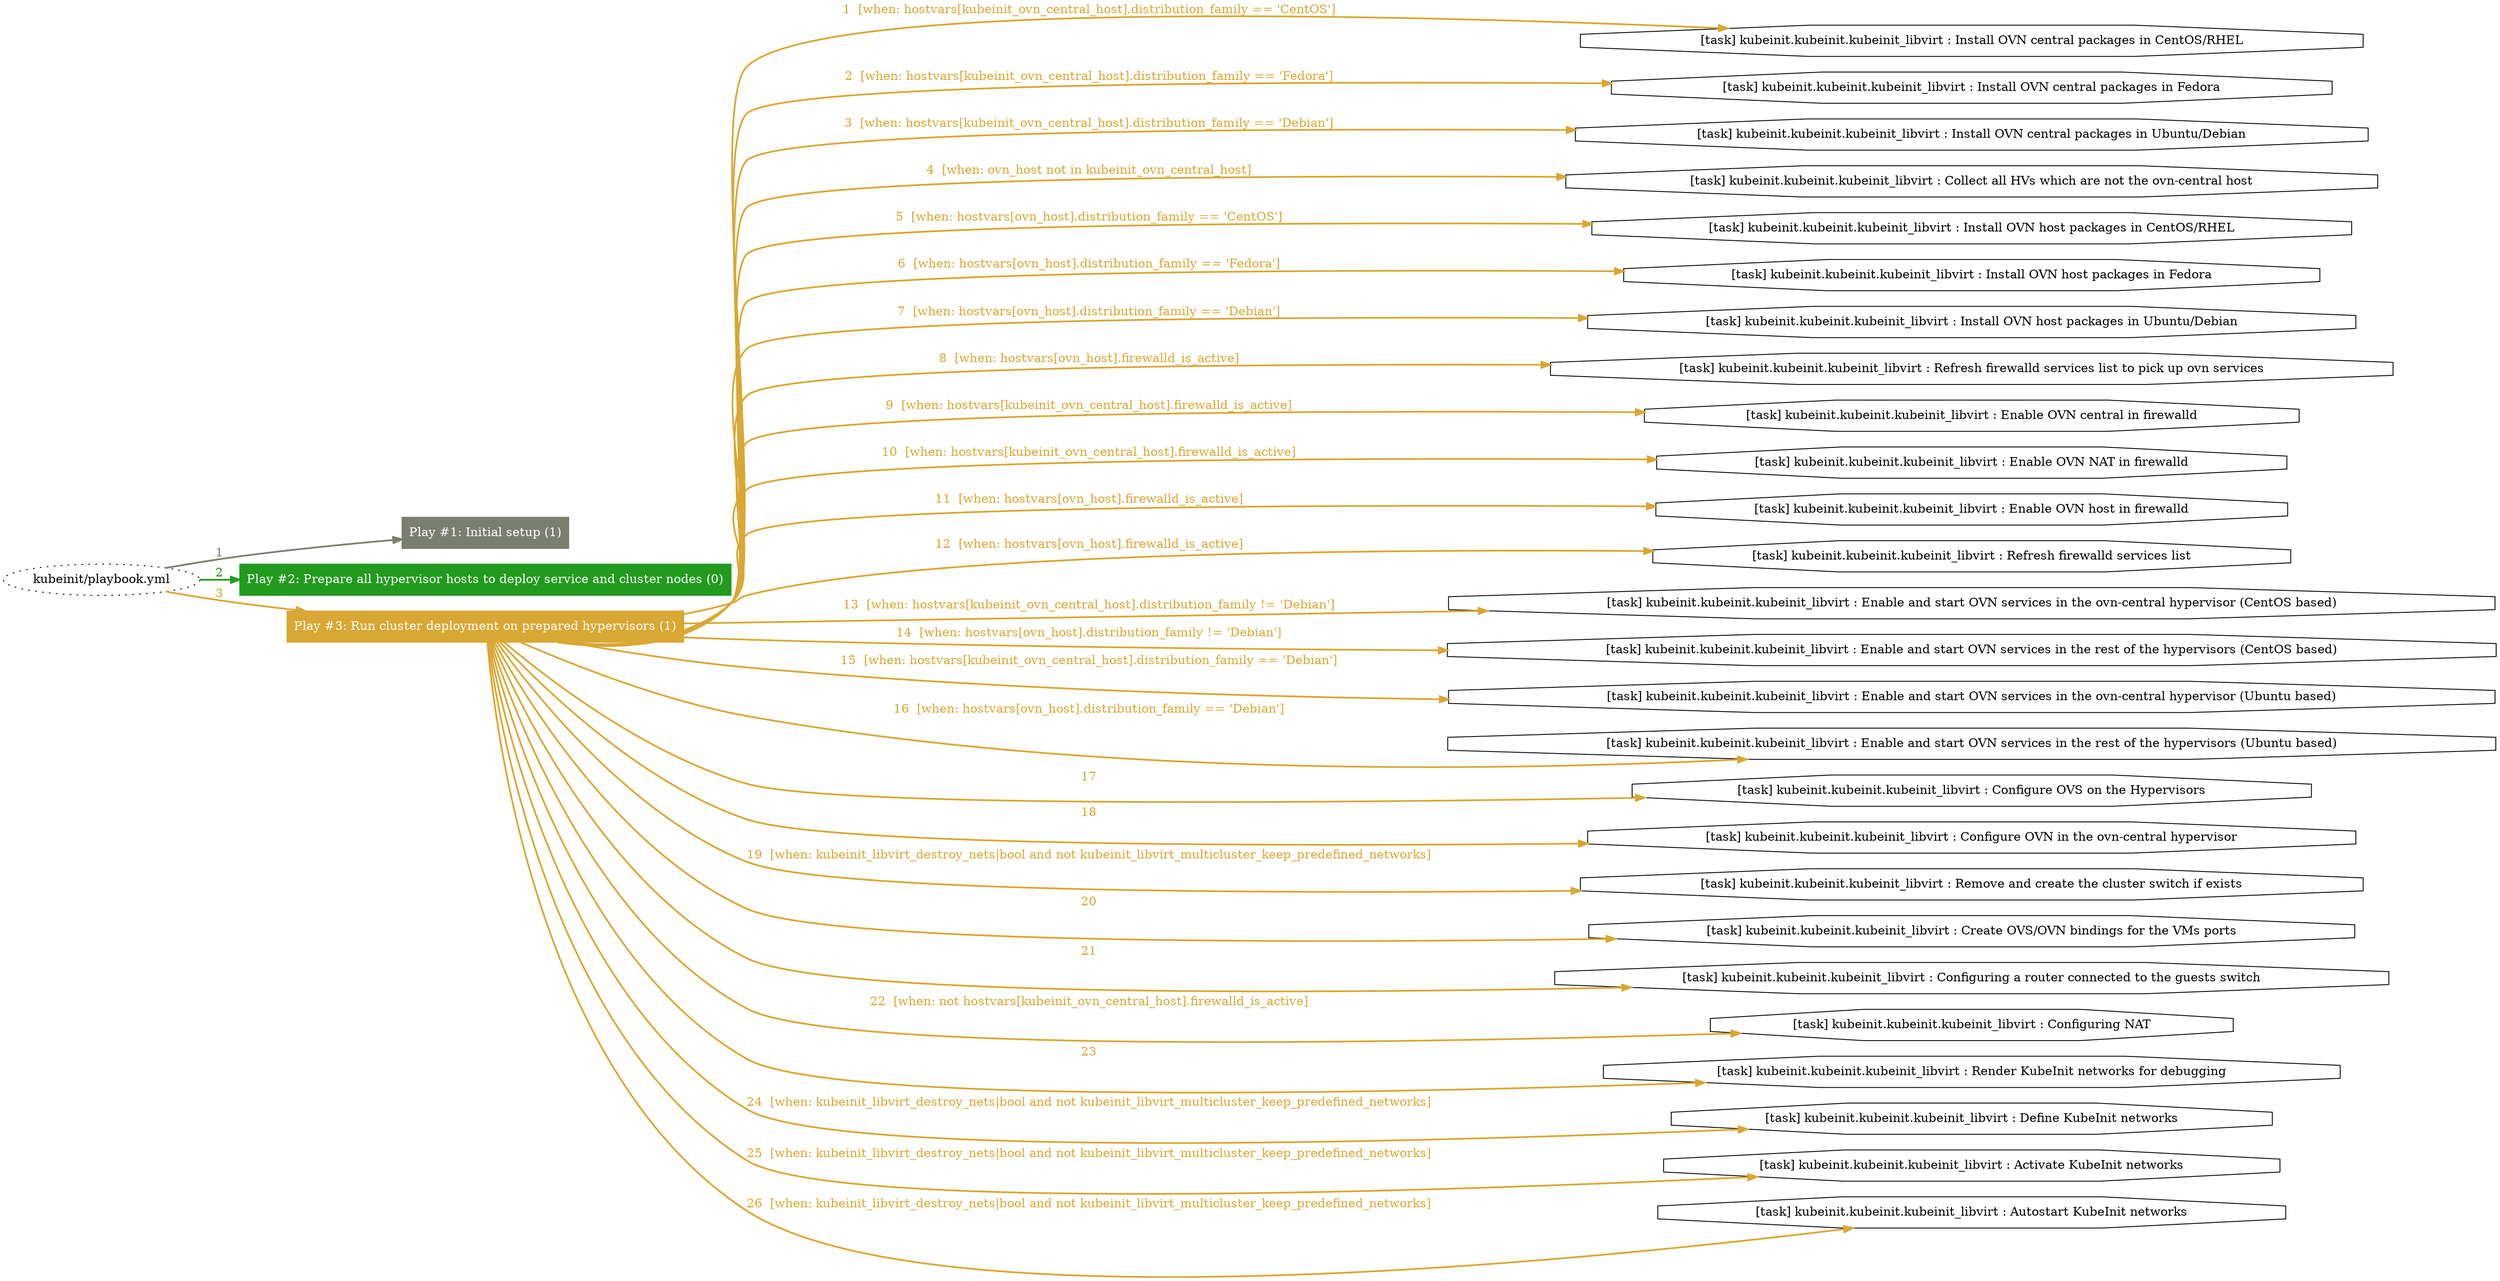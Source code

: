 digraph "kubeinit/playbook.yml "{
	graph [concentrate=true ordering=in rankdir=LR ratio=fill]
	edge [esep=5 sep=10]
	"kubeinit/playbook.yml" [id=root_node style=dotted]
	subgraph "Play #1: Initial setup (1) "{
		"Play #1: Initial setup (1)" [color="#7b7f6f" fontcolor="#ffffff" id="play_c4783ca4-9841-4e93-a202-59d7cedc161f" shape=box style=filled tooltip=localhost]
		"kubeinit/playbook.yml" -> "Play #1: Initial setup (1)" [label=1 color="#7b7f6f" fontcolor="#7b7f6f" id="edge_cf57d30b-88b3-4be5-9bbb-a1294e83d192" style=bold]
	}
	subgraph "Play #2: Prepare all hypervisor hosts to deploy service and cluster nodes (0) "{
		"Play #2: Prepare all hypervisor hosts to deploy service and cluster nodes (0)" [color="#229a1e" fontcolor="#ffffff" id="play_c9b63c2a-ee4d-47ea-a081-e5c5a47d9df5" shape=box style=filled tooltip=""]
		"kubeinit/playbook.yml" -> "Play #2: Prepare all hypervisor hosts to deploy service and cluster nodes (0)" [label=2 color="#229a1e" fontcolor="#229a1e" id="edge_f053d26a-d30f-49b0-a1ee-11b00e267921" style=bold]
	}
	subgraph "Play #3: Run cluster deployment on prepared hypervisors (1) "{
		"Play #3: Run cluster deployment on prepared hypervisors (1)" [color="#d9a733" fontcolor="#ffffff" id="play_b1385fc5-fd0e-4c77-b74a-1adbbb936b3f" shape=box style=filled tooltip=localhost]
		"kubeinit/playbook.yml" -> "Play #3: Run cluster deployment on prepared hypervisors (1)" [label=3 color="#d9a733" fontcolor="#d9a733" id="edge_77fa9e6d-21aa-43e7-8074-32616247b209" style=bold]
		"task_91840b72-41f8-4ec8-a987-ede30db65918" [label="[task] kubeinit.kubeinit.kubeinit_libvirt : Install OVN central packages in CentOS/RHEL" id="task_91840b72-41f8-4ec8-a987-ede30db65918" shape=octagon tooltip="[task] kubeinit.kubeinit.kubeinit_libvirt : Install OVN central packages in CentOS/RHEL"]
		"Play #3: Run cluster deployment on prepared hypervisors (1)" -> "task_91840b72-41f8-4ec8-a987-ede30db65918" [label="1  [when: hostvars[kubeinit_ovn_central_host].distribution_family == 'CentOS']" color="#d9a733" fontcolor="#d9a733" id="edge_b52352a1-0b54-44ce-b6af-7ab665279a45" style=bold]
		"task_48b00c88-afc5-443e-bc63-fe60c5ff8035" [label="[task] kubeinit.kubeinit.kubeinit_libvirt : Install OVN central packages in Fedora" id="task_48b00c88-afc5-443e-bc63-fe60c5ff8035" shape=octagon tooltip="[task] kubeinit.kubeinit.kubeinit_libvirt : Install OVN central packages in Fedora"]
		"Play #3: Run cluster deployment on prepared hypervisors (1)" -> "task_48b00c88-afc5-443e-bc63-fe60c5ff8035" [label="2  [when: hostvars[kubeinit_ovn_central_host].distribution_family == 'Fedora']" color="#d9a733" fontcolor="#d9a733" id="edge_7e0513fd-1b9a-4369-ab55-f29202c4ecc2" style=bold]
		"task_eef2b609-27b8-4ab6-9785-64a6c351c64d" [label="[task] kubeinit.kubeinit.kubeinit_libvirt : Install OVN central packages in Ubuntu/Debian" id="task_eef2b609-27b8-4ab6-9785-64a6c351c64d" shape=octagon tooltip="[task] kubeinit.kubeinit.kubeinit_libvirt : Install OVN central packages in Ubuntu/Debian"]
		"Play #3: Run cluster deployment on prepared hypervisors (1)" -> "task_eef2b609-27b8-4ab6-9785-64a6c351c64d" [label="3  [when: hostvars[kubeinit_ovn_central_host].distribution_family == 'Debian']" color="#d9a733" fontcolor="#d9a733" id="edge_97ffc060-1ab4-43dc-a691-02711b4d30e5" style=bold]
		"task_6fa327c3-09f2-4f59-b848-e2dd830f200b" [label="[task] kubeinit.kubeinit.kubeinit_libvirt : Collect all HVs which are not the ovn-central host" id="task_6fa327c3-09f2-4f59-b848-e2dd830f200b" shape=octagon tooltip="[task] kubeinit.kubeinit.kubeinit_libvirt : Collect all HVs which are not the ovn-central host"]
		"Play #3: Run cluster deployment on prepared hypervisors (1)" -> "task_6fa327c3-09f2-4f59-b848-e2dd830f200b" [label="4  [when: ovn_host not in kubeinit_ovn_central_host]" color="#d9a733" fontcolor="#d9a733" id="edge_2f9f547e-cdcf-4e6c-b077-9ff57e95106d" style=bold]
		"task_1f93fe03-8c3b-4d89-a9d3-12bcf0d8e14d" [label="[task] kubeinit.kubeinit.kubeinit_libvirt : Install OVN host packages in CentOS/RHEL" id="task_1f93fe03-8c3b-4d89-a9d3-12bcf0d8e14d" shape=octagon tooltip="[task] kubeinit.kubeinit.kubeinit_libvirt : Install OVN host packages in CentOS/RHEL"]
		"Play #3: Run cluster deployment on prepared hypervisors (1)" -> "task_1f93fe03-8c3b-4d89-a9d3-12bcf0d8e14d" [label="5  [when: hostvars[ovn_host].distribution_family == 'CentOS']" color="#d9a733" fontcolor="#d9a733" id="edge_411a3e62-a691-4275-80f0-ee36c4ed5bad" style=bold]
		"task_f0ca0ad4-771f-4d0b-aefa-7a4c457c93a9" [label="[task] kubeinit.kubeinit.kubeinit_libvirt : Install OVN host packages in Fedora" id="task_f0ca0ad4-771f-4d0b-aefa-7a4c457c93a9" shape=octagon tooltip="[task] kubeinit.kubeinit.kubeinit_libvirt : Install OVN host packages in Fedora"]
		"Play #3: Run cluster deployment on prepared hypervisors (1)" -> "task_f0ca0ad4-771f-4d0b-aefa-7a4c457c93a9" [label="6  [when: hostvars[ovn_host].distribution_family == 'Fedora']" color="#d9a733" fontcolor="#d9a733" id="edge_32f1a839-302d-4e18-9178-8aadbdcd57c4" style=bold]
		"task_6f3915e7-35e6-4fef-936c-183d2d081cc4" [label="[task] kubeinit.kubeinit.kubeinit_libvirt : Install OVN host packages in Ubuntu/Debian" id="task_6f3915e7-35e6-4fef-936c-183d2d081cc4" shape=octagon tooltip="[task] kubeinit.kubeinit.kubeinit_libvirt : Install OVN host packages in Ubuntu/Debian"]
		"Play #3: Run cluster deployment on prepared hypervisors (1)" -> "task_6f3915e7-35e6-4fef-936c-183d2d081cc4" [label="7  [when: hostvars[ovn_host].distribution_family == 'Debian']" color="#d9a733" fontcolor="#d9a733" id="edge_7f81e2fe-246c-4adc-94f7-71b2fd2f4be6" style=bold]
		"task_bef41fd2-6976-4b4c-b06d-44ffb27527bb" [label="[task] kubeinit.kubeinit.kubeinit_libvirt : Refresh firewalld services list to pick up ovn services" id="task_bef41fd2-6976-4b4c-b06d-44ffb27527bb" shape=octagon tooltip="[task] kubeinit.kubeinit.kubeinit_libvirt : Refresh firewalld services list to pick up ovn services"]
		"Play #3: Run cluster deployment on prepared hypervisors (1)" -> "task_bef41fd2-6976-4b4c-b06d-44ffb27527bb" [label="8  [when: hostvars[ovn_host].firewalld_is_active]" color="#d9a733" fontcolor="#d9a733" id="edge_5f165701-4ab1-45fd-868f-0d721d129a0a" style=bold]
		"task_63087e6f-d3fe-4a4b-902b-9caea3a63fcd" [label="[task] kubeinit.kubeinit.kubeinit_libvirt : Enable OVN central in firewalld" id="task_63087e6f-d3fe-4a4b-902b-9caea3a63fcd" shape=octagon tooltip="[task] kubeinit.kubeinit.kubeinit_libvirt : Enable OVN central in firewalld"]
		"Play #3: Run cluster deployment on prepared hypervisors (1)" -> "task_63087e6f-d3fe-4a4b-902b-9caea3a63fcd" [label="9  [when: hostvars[kubeinit_ovn_central_host].firewalld_is_active]" color="#d9a733" fontcolor="#d9a733" id="edge_a7d60c3d-eac0-4547-9554-5354a694e184" style=bold]
		"task_429ccd5c-d2f4-4cc4-bf31-e42f2aa16e7a" [label="[task] kubeinit.kubeinit.kubeinit_libvirt : Enable OVN NAT in firewalld" id="task_429ccd5c-d2f4-4cc4-bf31-e42f2aa16e7a" shape=octagon tooltip="[task] kubeinit.kubeinit.kubeinit_libvirt : Enable OVN NAT in firewalld"]
		"Play #3: Run cluster deployment on prepared hypervisors (1)" -> "task_429ccd5c-d2f4-4cc4-bf31-e42f2aa16e7a" [label="10  [when: hostvars[kubeinit_ovn_central_host].firewalld_is_active]" color="#d9a733" fontcolor="#d9a733" id="edge_f7a3f873-ec67-4619-ade6-1f259726da51" style=bold]
		"task_20b5c29b-4431-46a3-a23f-2003bdf10720" [label="[task] kubeinit.kubeinit.kubeinit_libvirt : Enable OVN host in firewalld" id="task_20b5c29b-4431-46a3-a23f-2003bdf10720" shape=octagon tooltip="[task] kubeinit.kubeinit.kubeinit_libvirt : Enable OVN host in firewalld"]
		"Play #3: Run cluster deployment on prepared hypervisors (1)" -> "task_20b5c29b-4431-46a3-a23f-2003bdf10720" [label="11  [when: hostvars[ovn_host].firewalld_is_active]" color="#d9a733" fontcolor="#d9a733" id="edge_89ff983f-6104-4621-bbb9-e983482214cc" style=bold]
		"task_b7310510-1a9c-4b36-863e-dc7da3f5d99c" [label="[task] kubeinit.kubeinit.kubeinit_libvirt : Refresh firewalld services list" id="task_b7310510-1a9c-4b36-863e-dc7da3f5d99c" shape=octagon tooltip="[task] kubeinit.kubeinit.kubeinit_libvirt : Refresh firewalld services list"]
		"Play #3: Run cluster deployment on prepared hypervisors (1)" -> "task_b7310510-1a9c-4b36-863e-dc7da3f5d99c" [label="12  [when: hostvars[ovn_host].firewalld_is_active]" color="#d9a733" fontcolor="#d9a733" id="edge_877586ed-090a-4180-8091-fff795755712" style=bold]
		"task_702db185-d08a-42ab-a3b9-340b4e16c1d0" [label="[task] kubeinit.kubeinit.kubeinit_libvirt : Enable and start OVN services in the ovn-central hypervisor (CentOS based)" id="task_702db185-d08a-42ab-a3b9-340b4e16c1d0" shape=octagon tooltip="[task] kubeinit.kubeinit.kubeinit_libvirt : Enable and start OVN services in the ovn-central hypervisor (CentOS based)"]
		"Play #3: Run cluster deployment on prepared hypervisors (1)" -> "task_702db185-d08a-42ab-a3b9-340b4e16c1d0" [label="13  [when: hostvars[kubeinit_ovn_central_host].distribution_family != 'Debian']" color="#d9a733" fontcolor="#d9a733" id="edge_3e01392b-4524-43be-bebd-2b34fec7a7e1" style=bold]
		"task_a4256681-f0ca-452a-9bf6-99eace79850e" [label="[task] kubeinit.kubeinit.kubeinit_libvirt : Enable and start OVN services in the rest of the hypervisors (CentOS based)" id="task_a4256681-f0ca-452a-9bf6-99eace79850e" shape=octagon tooltip="[task] kubeinit.kubeinit.kubeinit_libvirt : Enable and start OVN services in the rest of the hypervisors (CentOS based)"]
		"Play #3: Run cluster deployment on prepared hypervisors (1)" -> "task_a4256681-f0ca-452a-9bf6-99eace79850e" [label="14  [when: hostvars[ovn_host].distribution_family != 'Debian']" color="#d9a733" fontcolor="#d9a733" id="edge_c88c67d7-884e-46be-82df-12e913a1090d" style=bold]
		"task_2620e76f-d653-4510-a813-d89fe4ffa51d" [label="[task] kubeinit.kubeinit.kubeinit_libvirt : Enable and start OVN services in the ovn-central hypervisor (Ubuntu based)" id="task_2620e76f-d653-4510-a813-d89fe4ffa51d" shape=octagon tooltip="[task] kubeinit.kubeinit.kubeinit_libvirt : Enable and start OVN services in the ovn-central hypervisor (Ubuntu based)"]
		"Play #3: Run cluster deployment on prepared hypervisors (1)" -> "task_2620e76f-d653-4510-a813-d89fe4ffa51d" [label="15  [when: hostvars[kubeinit_ovn_central_host].distribution_family == 'Debian']" color="#d9a733" fontcolor="#d9a733" id="edge_cc180640-1e53-4d9a-9ca9-83882befba30" style=bold]
		"task_effe4f09-772a-4b43-8357-39275e5e796b" [label="[task] kubeinit.kubeinit.kubeinit_libvirt : Enable and start OVN services in the rest of the hypervisors (Ubuntu based)" id="task_effe4f09-772a-4b43-8357-39275e5e796b" shape=octagon tooltip="[task] kubeinit.kubeinit.kubeinit_libvirt : Enable and start OVN services in the rest of the hypervisors (Ubuntu based)"]
		"Play #3: Run cluster deployment on prepared hypervisors (1)" -> "task_effe4f09-772a-4b43-8357-39275e5e796b" [label="16  [when: hostvars[ovn_host].distribution_family == 'Debian']" color="#d9a733" fontcolor="#d9a733" id="edge_bd974706-8cb9-4a61-b6a3-651bcab86547" style=bold]
		"task_3f893bbd-b129-41f9-af99-cf1b4cd150b8" [label="[task] kubeinit.kubeinit.kubeinit_libvirt : Configure OVS on the Hypervisors" id="task_3f893bbd-b129-41f9-af99-cf1b4cd150b8" shape=octagon tooltip="[task] kubeinit.kubeinit.kubeinit_libvirt : Configure OVS on the Hypervisors"]
		"Play #3: Run cluster deployment on prepared hypervisors (1)" -> "task_3f893bbd-b129-41f9-af99-cf1b4cd150b8" [label=17 color="#d9a733" fontcolor="#d9a733" id="edge_740f21ea-61f8-46df-9bc6-ec8481f6b6e8" style=bold]
		"task_7b1e83a9-f80b-440f-9508-51527131763e" [label="[task] kubeinit.kubeinit.kubeinit_libvirt : Configure OVN in the ovn-central hypervisor" id="task_7b1e83a9-f80b-440f-9508-51527131763e" shape=octagon tooltip="[task] kubeinit.kubeinit.kubeinit_libvirt : Configure OVN in the ovn-central hypervisor"]
		"Play #3: Run cluster deployment on prepared hypervisors (1)" -> "task_7b1e83a9-f80b-440f-9508-51527131763e" [label=18 color="#d9a733" fontcolor="#d9a733" id="edge_43b784be-ecdd-441b-839b-b9f1d927fe1c" style=bold]
		"task_b4cd5904-29c3-44ef-8b77-c8d279042c75" [label="[task] kubeinit.kubeinit.kubeinit_libvirt : Remove and create the cluster switch if exists" id="task_b4cd5904-29c3-44ef-8b77-c8d279042c75" shape=octagon tooltip="[task] kubeinit.kubeinit.kubeinit_libvirt : Remove and create the cluster switch if exists"]
		"Play #3: Run cluster deployment on prepared hypervisors (1)" -> "task_b4cd5904-29c3-44ef-8b77-c8d279042c75" [label="19  [when: kubeinit_libvirt_destroy_nets|bool and not kubeinit_libvirt_multicluster_keep_predefined_networks]" color="#d9a733" fontcolor="#d9a733" id="edge_a38ce1e8-d854-4266-a1b3-62c56c55a0a0" style=bold]
		"task_296b9117-7df0-4943-9785-81d7ede77906" [label="[task] kubeinit.kubeinit.kubeinit_libvirt : Create OVS/OVN bindings for the VMs ports" id="task_296b9117-7df0-4943-9785-81d7ede77906" shape=octagon tooltip="[task] kubeinit.kubeinit.kubeinit_libvirt : Create OVS/OVN bindings for the VMs ports"]
		"Play #3: Run cluster deployment on prepared hypervisors (1)" -> "task_296b9117-7df0-4943-9785-81d7ede77906" [label=20 color="#d9a733" fontcolor="#d9a733" id="edge_7d4256c1-9a25-4940-af1c-c67fdb732236" style=bold]
		"task_f34df811-f535-4c0e-88e1-8c6c7d927cfb" [label="[task] kubeinit.kubeinit.kubeinit_libvirt : Configuring a router connected to the guests switch" id="task_f34df811-f535-4c0e-88e1-8c6c7d927cfb" shape=octagon tooltip="[task] kubeinit.kubeinit.kubeinit_libvirt : Configuring a router connected to the guests switch"]
		"Play #3: Run cluster deployment on prepared hypervisors (1)" -> "task_f34df811-f535-4c0e-88e1-8c6c7d927cfb" [label=21 color="#d9a733" fontcolor="#d9a733" id="edge_66092209-fe22-4036-bbab-8778f9598240" style=bold]
		"task_b2ce93db-7a26-40a4-9474-52416daa25f6" [label="[task] kubeinit.kubeinit.kubeinit_libvirt : Configuring NAT" id="task_b2ce93db-7a26-40a4-9474-52416daa25f6" shape=octagon tooltip="[task] kubeinit.kubeinit.kubeinit_libvirt : Configuring NAT"]
		"Play #3: Run cluster deployment on prepared hypervisors (1)" -> "task_b2ce93db-7a26-40a4-9474-52416daa25f6" [label="22  [when: not hostvars[kubeinit_ovn_central_host].firewalld_is_active]" color="#d9a733" fontcolor="#d9a733" id="edge_deb48021-61ad-42e2-ab3e-27cbc1de1e2d" style=bold]
		"task_99b82be7-75c0-4282-bc10-da32c219e974" [label="[task] kubeinit.kubeinit.kubeinit_libvirt : Render KubeInit networks for debugging" id="task_99b82be7-75c0-4282-bc10-da32c219e974" shape=octagon tooltip="[task] kubeinit.kubeinit.kubeinit_libvirt : Render KubeInit networks for debugging"]
		"Play #3: Run cluster deployment on prepared hypervisors (1)" -> "task_99b82be7-75c0-4282-bc10-da32c219e974" [label=23 color="#d9a733" fontcolor="#d9a733" id="edge_f2e5ff27-cd34-4bcc-ba75-76f618a84e27" style=bold]
		"task_4c9d58ea-8a18-48b1-ade4-2c317d07bc12" [label="[task] kubeinit.kubeinit.kubeinit_libvirt : Define KubeInit networks" id="task_4c9d58ea-8a18-48b1-ade4-2c317d07bc12" shape=octagon tooltip="[task] kubeinit.kubeinit.kubeinit_libvirt : Define KubeInit networks"]
		"Play #3: Run cluster deployment on prepared hypervisors (1)" -> "task_4c9d58ea-8a18-48b1-ade4-2c317d07bc12" [label="24  [when: kubeinit_libvirt_destroy_nets|bool and not kubeinit_libvirt_multicluster_keep_predefined_networks]" color="#d9a733" fontcolor="#d9a733" id="edge_097f1382-6378-4088-ae82-4e0477f24dff" style=bold]
		"task_c8e99937-d4ac-4939-a1ea-aa89a358cb44" [label="[task] kubeinit.kubeinit.kubeinit_libvirt : Activate KubeInit networks" id="task_c8e99937-d4ac-4939-a1ea-aa89a358cb44" shape=octagon tooltip="[task] kubeinit.kubeinit.kubeinit_libvirt : Activate KubeInit networks"]
		"Play #3: Run cluster deployment on prepared hypervisors (1)" -> "task_c8e99937-d4ac-4939-a1ea-aa89a358cb44" [label="25  [when: kubeinit_libvirt_destroy_nets|bool and not kubeinit_libvirt_multicluster_keep_predefined_networks]" color="#d9a733" fontcolor="#d9a733" id="edge_c17a4241-61b6-458a-8974-680b0fb103ba" style=bold]
		"task_94f76339-a524-4946-a000-d22988f90d3c" [label="[task] kubeinit.kubeinit.kubeinit_libvirt : Autostart KubeInit networks" id="task_94f76339-a524-4946-a000-d22988f90d3c" shape=octagon tooltip="[task] kubeinit.kubeinit.kubeinit_libvirt : Autostart KubeInit networks"]
		"Play #3: Run cluster deployment on prepared hypervisors (1)" -> "task_94f76339-a524-4946-a000-d22988f90d3c" [label="26  [when: kubeinit_libvirt_destroy_nets|bool and not kubeinit_libvirt_multicluster_keep_predefined_networks]" color="#d9a733" fontcolor="#d9a733" id="edge_67ce0761-f362-408a-9a48-95cc46390795" style=bold]
	}
}
